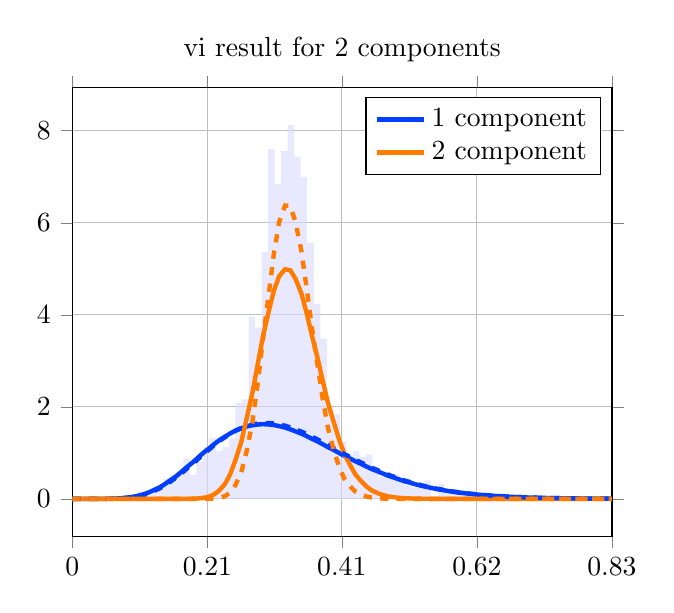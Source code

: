 \begin{tikzpicture}
\begin{axis}[title={vi result for 2 components}, yticklabel style={/pgf/number format/fixed,
            /pgf/number format/precision=3}, grid={major}, yminorgrids={true}, tick align={outside}, xtick={0.0,0.207,0.413,0.62,0.827}, xmin={0.0}, xmax={0.827}, scaled y ticks={false}]
    \addplot[ybar interval, fill={blue!15}, forget plot, opacity={0.6}, draw={none}, bar width={5.0e-6}]
        table[row sep={\\}]
        {
            \\
            0.08  0.08  \\
            0.09  0.0  \\
            0.1  0.16  \\
            0.11  0.12  \\
            0.12  0.24  \\
            0.13  0.2  \\
            0.14  0.44  \\
            0.15  0.36  \\
            0.16  0.56  \\
            0.17  0.88  \\
            0.18  0.52  \\
            0.19  0.8  \\
            0.2  1.12  \\
            0.21  1.32  \\
            0.22  1.04  \\
            0.23  1.12  \\
            0.24  1.32  \\
            0.25  2.08  \\
            0.26  2.16  \\
            0.27  3.96  \\
            0.28  3.72  \\
            0.29  5.36  \\
            0.3  7.6  \\
            0.31  6.84  \\
            0.32  7.56  \\
            0.33  8.12  \\
            0.34  7.44  \\
            0.35  7.0  \\
            0.36  5.56  \\
            0.37  4.24  \\
            0.38  3.48  \\
            0.39  2.0  \\
            0.4  1.84  \\
            0.41  1.24  \\
            0.42  0.96  \\
            0.43  1.04  \\
            0.44  0.92  \\
            0.45  0.96  \\
            0.46  0.68  \\
            0.47  0.48  \\
            0.48  0.56  \\
            0.49  0.52  \\
            0.5  0.44  \\
            0.51  0.28  \\
            0.52  0.24  \\
            0.53  0.32  \\
            0.54  0.4  \\
            0.55  0.04  \\
            0.56  0.32  \\
            0.57  0.2  \\
            0.58  0.12  \\
            0.59  0.2  \\
            0.6  0.16  \\
            0.61  0.08  \\
            0.62  0.08  \\
            0.63  0.12  \\
            0.64  0.0  \\
            0.65  0.12  \\
            0.66  0.04  \\
            0.67  0.04  \\
            0.68  0.0  \\
            0.69  0.04  \\
            0.7  0.04  \\
            0.71  0.04  \\
            0.72  0.0  \\
            0.73  0.0  \\
            0.74  0.04  \\
            0.75  0.0  \\
            0.76  0.0  \\
            0.77  0.0  \\
            0.78  0.0  \\
            0.79  0.0  \\
            0.8  0.0  \\
            0.81  0.0  \\
            0.82  0.04  \\
            0.83  0.0  \\
        }
        ;
    \addplot[style={{ultra thick}}, color={rgb,1:red,0.008;green,0.243;blue,1.0}]
        table[row sep={\\}]
        {
            \\
            0.0  0.0  \\
            0.008  3.223e-9  \\
            0.017  5.56e-7  \\
            0.025  1.032e-5  \\
            0.033  7.689e-5  \\
            0.042  0.0  \\
            0.05  0.001  \\
            0.058  0.003  \\
            0.067  0.007  \\
            0.075  0.014  \\
            0.083  0.025  \\
            0.092  0.042  \\
            0.1  0.065  \\
            0.109  0.097  \\
            0.117  0.139  \\
            0.125  0.19  \\
            0.134  0.251  \\
            0.142  0.322  \\
            0.15  0.402  \\
            0.159  0.49  \\
            0.167  0.584  \\
            0.175  0.683  \\
            0.184  0.786  \\
            0.192  0.889  \\
            0.2  0.991  \\
            0.209  1.09  \\
            0.217  1.184  \\
            0.225  1.272  \\
            0.234  1.352  \\
            0.242  1.422  \\
            0.25  1.483  \\
            0.259  1.533  \\
            0.267  1.572  \\
            0.276  1.599  \\
            0.284  1.616  \\
            0.292  1.622  \\
            0.301  1.617  \\
            0.309  1.603  \\
            0.317  1.58  \\
            0.326  1.549  \\
            0.334  1.511  \\
            0.342  1.467  \\
            0.351  1.418  \\
            0.359  1.364  \\
            0.367  1.307  \\
            0.376  1.247  \\
            0.384  1.185  \\
            0.392  1.122  \\
            0.401  1.059  \\
            0.409  0.996  \\
            0.417  0.934  \\
            0.426  0.873  \\
            0.434  0.814  \\
            0.443  0.756  \\
            0.451  0.701  \\
            0.459  0.647  \\
            0.468  0.597  \\
            0.476  0.549  \\
            0.484  0.503  \\
            0.493  0.461  \\
            0.501  0.421  \\
            0.509  0.383  \\
            0.518  0.349  \\
            0.526  0.316  \\
            0.534  0.287  \\
            0.543  0.259  \\
            0.551  0.234  \\
            0.559  0.211  \\
            0.568  0.189  \\
            0.576  0.17  \\
            0.584  0.152  \\
            0.593  0.136  \\
            0.601  0.122  \\
            0.61  0.109  \\
            0.618  0.097  \\
            0.626  0.086  \\
            0.635  0.077  \\
            0.643  0.068  \\
            0.651  0.06  \\
            0.66  0.053  \\
            0.668  0.047  \\
            0.676  0.042  \\
            0.685  0.037  \\
            0.693  0.032  \\
            0.701  0.028  \\
            0.71  0.025  \\
            0.718  0.022  \\
            0.726  0.019  \\
            0.735  0.017  \\
            0.743  0.015  \\
            0.751  0.013  \\
            0.76  0.011  \\
            0.768  0.01  \\
            0.777  0.009  \\
            0.785  0.007  \\
            0.793  0.006  \\
            0.802  0.006  \\
            0.81  0.005  \\
            0.818  0.004  \\
            0.827  0.004  \\
        }
        ;
    \addlegendentry {1 component}
    \addplot[style={{ultra thick}}, color={rgb,1:red,1.0;green,0.486;blue,0.0}]
        table[row sep={\\}]
        {
            \\
            0.0  0.0  \\
            0.008  6.94e-62  \\
            0.017  1.41e-46  \\
            0.025  7.282e-38  \\
            0.033  7.498e-32  \\
            0.042  2.559e-27  \\
            0.05  1.013e-23  \\
            0.058  9.057e-21  \\
            0.067  2.728e-18  \\
            0.075  3.578e-16  \\
            0.083  2.436e-14  \\
            0.092  9.755e-13  \\
            0.1  2.521e-11  \\
            0.109  4.51e-10  \\
            0.117  5.898e-9  \\
            0.125  5.889e-8  \\
            0.134  4.647e-7  \\
            0.142  2.983e-6  \\
            0.15  1.594e-5  \\
            0.159  7.24e-5  \\
            0.167  0.0  \\
            0.175  0.001  \\
            0.184  0.003  \\
            0.192  0.008  \\
            0.2  0.02  \\
            0.209  0.045  \\
            0.217  0.094  \\
            0.225  0.181  \\
            0.234  0.322  \\
            0.242  0.537  \\
            0.25  0.841  \\
            0.259  1.242  \\
            0.267  1.736  \\
            0.276  2.305  \\
            0.284  2.915  \\
            0.292  3.522  \\
            0.301  4.076  \\
            0.309  4.528  \\
            0.317  4.841  \\
            0.326  4.989  \\
            0.334  4.967  \\
            0.342  4.784  \\
            0.351  4.465  \\
            0.359  4.045  \\
            0.367  3.561  \\
            0.376  3.05  \\
            0.384  2.546  \\
            0.392  2.072  \\
            0.401  1.647  \\
            0.409  1.28  \\
            0.417  0.972  \\
            0.426  0.724  \\
            0.434  0.527  \\
            0.443  0.377  \\
            0.451  0.265  \\
            0.459  0.182  \\
            0.468  0.123  \\
            0.476  0.082  \\
            0.484  0.054  \\
            0.493  0.035  \\
            0.501  0.022  \\
            0.509  0.014  \\
            0.518  0.009  \\
            0.526  0.005  \\
            0.534  0.003  \\
            0.543  0.002  \\
            0.551  0.001  \\
            0.559  0.001  \\
            0.568  0.0  \\
            0.576  0.0  \\
            0.584  0.0  \\
            0.593  6.262e-5  \\
            0.601  3.427e-5  \\
            0.61  1.857e-5  \\
            0.618  9.962e-6  \\
            0.626  5.293e-6  \\
            0.635  2.786e-6  \\
            0.643  1.453e-6  \\
            0.651  7.511e-7  \\
            0.66  3.849e-7  \\
            0.668  1.956e-7  \\
            0.676  9.857e-8  \\
            0.685  4.928e-8  \\
            0.693  2.444e-8  \\
            0.701  1.203e-8  \\
            0.71  5.878e-9  \\
            0.718  2.851e-9  \\
            0.726  1.373e-9  \\
            0.735  6.566e-10  \\
            0.743  3.119e-10  \\
            0.751  1.471e-10  \\
            0.76  6.897e-11  \\
            0.768  3.212e-11  \\
            0.777  1.487e-11  \\
            0.785  6.841e-12  \\
            0.793  3.128e-12  \\
            0.802  1.422e-12  \\
            0.81  6.43e-13  \\
            0.818  2.89e-13  \\
            0.827  1.292e-13  \\
        }
        ;
    \addlegendentry {2 component}
    \addplot[style={{ultra thick, dashed}}, color={rgb,1:red,0.008;green,0.243;blue,1.0}]
        table[row sep={\\}]
        {
            \\
            0.0  0.0  \\
            0.008  1.56e-9  \\
            0.017  3.188e-7  \\
            0.025  6.521e-6  \\
            0.033  5.199e-5  \\
            0.042  0.0  \\
            0.05  0.001  \\
            0.058  0.002  \\
            0.067  0.005  \\
            0.075  0.011  \\
            0.083  0.021  \\
            0.092  0.035  \\
            0.1  0.056  \\
            0.109  0.085  \\
            0.117  0.123  \\
            0.125  0.17  \\
            0.134  0.228  \\
            0.142  0.295  \\
            0.15  0.372  \\
            0.159  0.458  \\
            0.167  0.551  \\
            0.175  0.65  \\
            0.184  0.752  \\
            0.192  0.857  \\
            0.2  0.962  \\
            0.209  1.064  \\
            0.217  1.162  \\
            0.225  1.255  \\
            0.234  1.339  \\
            0.242  1.416  \\
            0.25  1.482  \\
            0.259  1.538  \\
            0.267  1.582  \\
            0.276  1.615  \\
            0.284  1.637  \\
            0.292  1.648  \\
            0.301  1.647  \\
            0.309  1.637  \\
            0.317  1.617  \\
            0.326  1.589  \\
            0.334  1.553  \\
            0.342  1.51  \\
            0.351  1.462  \\
            0.359  1.409  \\
            0.367  1.351  \\
            0.376  1.291  \\
            0.384  1.228  \\
            0.392  1.165  \\
            0.401  1.1  \\
            0.409  1.035  \\
            0.417  0.971  \\
            0.426  0.908  \\
            0.434  0.847  \\
            0.443  0.787  \\
            0.451  0.73  \\
            0.459  0.675  \\
            0.468  0.622  \\
            0.476  0.572  \\
            0.484  0.525  \\
            0.493  0.48  \\
            0.501  0.438  \\
            0.509  0.399  \\
            0.518  0.363  \\
            0.526  0.329  \\
            0.534  0.298  \\
            0.543  0.269  \\
            0.551  0.243  \\
            0.559  0.219  \\
            0.568  0.197  \\
            0.576  0.176  \\
            0.584  0.158  \\
            0.593  0.141  \\
            0.601  0.126  \\
            0.61  0.112  \\
            0.618  0.1  \\
            0.626  0.089  \\
            0.635  0.079  \\
            0.643  0.07  \\
            0.651  0.062  \\
            0.66  0.055  \\
            0.668  0.048  \\
            0.676  0.042  \\
            0.685  0.037  \\
            0.693  0.033  \\
            0.701  0.029  \\
            0.71  0.025  \\
            0.718  0.022  \\
            0.726  0.019  \\
            0.735  0.017  \\
            0.743  0.015  \\
            0.751  0.013  \\
            0.76  0.011  \\
            0.768  0.01  \\
            0.777  0.009  \\
            0.785  0.007  \\
            0.793  0.006  \\
            0.802  0.006  \\
            0.81  0.005  \\
            0.818  0.004  \\
            0.827  0.004  \\
        }
        ;
    \addplot[style={{ultra thick, dashed}}, color={rgb,1:red,1.0;green,0.486;blue,0.0}]
        table[row sep={\\}]
        {
            \\
            0.0  0.0  \\
            0.008  2.541e-104  \\
            0.017  1.65e-78  \\
            0.025  8.14e-64  \\
            0.033  1.125e-53  \\
            0.042  4.977e-46  \\
            0.05  5.821e-40  \\
            0.058  5.549e-35  \\
            0.067  8.441e-31  \\
            0.075  3.161e-27  \\
            0.083  3.919e-24  \\
            0.092  1.986e-21  \\
            0.1  4.81e-19  \\
            0.109  6.265e-17  \\
            0.117  4.811e-15  \\
            0.125  2.344e-13  \\
            0.134  7.68e-12  \\
            0.142  1.776e-10  \\
            0.15  3.018e-9  \\
            0.159  3.895e-8  \\
            0.167  3.927e-7  \\
            0.175  3.168e-6  \\
            0.184  2.088e-5  \\
            0.192  0.0  \\
            0.2  0.001  \\
            0.209  0.002  \\
            0.217  0.007  \\
            0.225  0.022  \\
            0.234  0.058  \\
            0.242  0.139  \\
            0.25  0.299  \\
            0.259  0.58  \\
            0.267  1.027  \\
            0.276  1.667  \\
            0.284  2.493  \\
            0.292  3.452  \\
            0.301  4.445  \\
            0.309  5.344  \\
            0.317  6.019  \\
            0.326  6.375  \\
            0.334  6.367  \\
            0.342  6.016  \\
            0.351  5.39  \\
            0.359  4.592  \\
            0.367  3.729  \\
            0.376  2.891  \\
            0.384  2.146  \\
            0.392  1.527  \\
            0.401  1.043  \\
            0.409  0.686  \\
            0.417  0.435  \\
            0.426  0.266  \\
            0.434  0.157  \\
            0.443  0.09  \\
            0.451  0.05  \\
            0.459  0.027  \\
            0.468  0.014  \\
            0.476  0.007  \\
            0.484  0.003  \\
            0.493  0.002  \\
            0.501  0.001  \\
            0.509  0.0  \\
            0.518  0.0  \\
            0.526  6.965e-5  \\
            0.534  2.969e-5  \\
            0.543  1.238e-5  \\
            0.551  5.056e-6  \\
            0.559  2.023e-6  \\
            0.568  7.934e-7  \\
            0.576  3.053e-7  \\
            0.584  1.153e-7  \\
            0.593  4.275e-8  \\
            0.601  1.558e-8  \\
            0.61  5.578e-9  \\
            0.618  1.965e-9  \\
            0.626  6.808e-10  \\
            0.635  2.322e-10  \\
            0.643  7.8e-11  \\
            0.651  2.581e-11  \\
            0.66  8.415e-12  \\
            0.668  2.705e-12  \\
            0.676  8.575e-13  \\
            0.685  2.682e-13  \\
            0.693  8.277e-14  \\
            0.701  2.522e-14  \\
            0.71  7.586e-15  \\
            0.718  2.254e-15  \\
            0.726  6.619e-16  \\
            0.735  1.921e-16  \\
            0.743  5.509e-17  \\
            0.751  1.563e-17  \\
            0.76  4.384e-18  \\
            0.768  1.217e-18  \\
            0.777  3.342e-19  \\
            0.785  9.085e-20  \\
            0.793  2.445e-20  \\
            0.802  6.515e-21  \\
            0.81  1.719e-21  \\
            0.818  4.495e-22  \\
            0.827  1.164e-22  \\
        }
        ;
\end{axis}
\end{tikzpicture}
